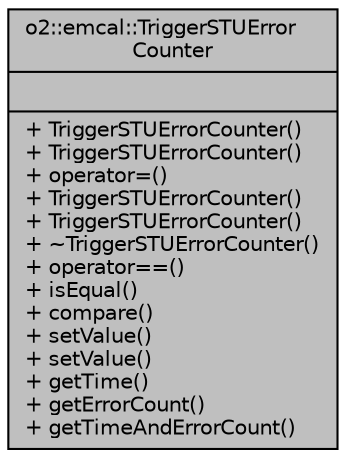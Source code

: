 digraph "o2::emcal::TriggerSTUErrorCounter"
{
 // INTERACTIVE_SVG=YES
  bgcolor="transparent";
  edge [fontname="Helvetica",fontsize="10",labelfontname="Helvetica",labelfontsize="10"];
  node [fontname="Helvetica",fontsize="10",shape=record];
  Node1 [label="{o2::emcal::TriggerSTUError\lCounter\n||+ TriggerSTUErrorCounter()\l+ TriggerSTUErrorCounter()\l+ operator=()\l+ TriggerSTUErrorCounter()\l+ TriggerSTUErrorCounter()\l+ ~TriggerSTUErrorCounter()\l+ operator==()\l+ isEqual()\l+ compare()\l+ setValue()\l+ setValue()\l+ getTime()\l+ getErrorCount()\l+ getTimeAndErrorCount()\l}",height=0.2,width=0.4,color="black", fillcolor="grey75", style="filled", fontcolor="black"];
}
